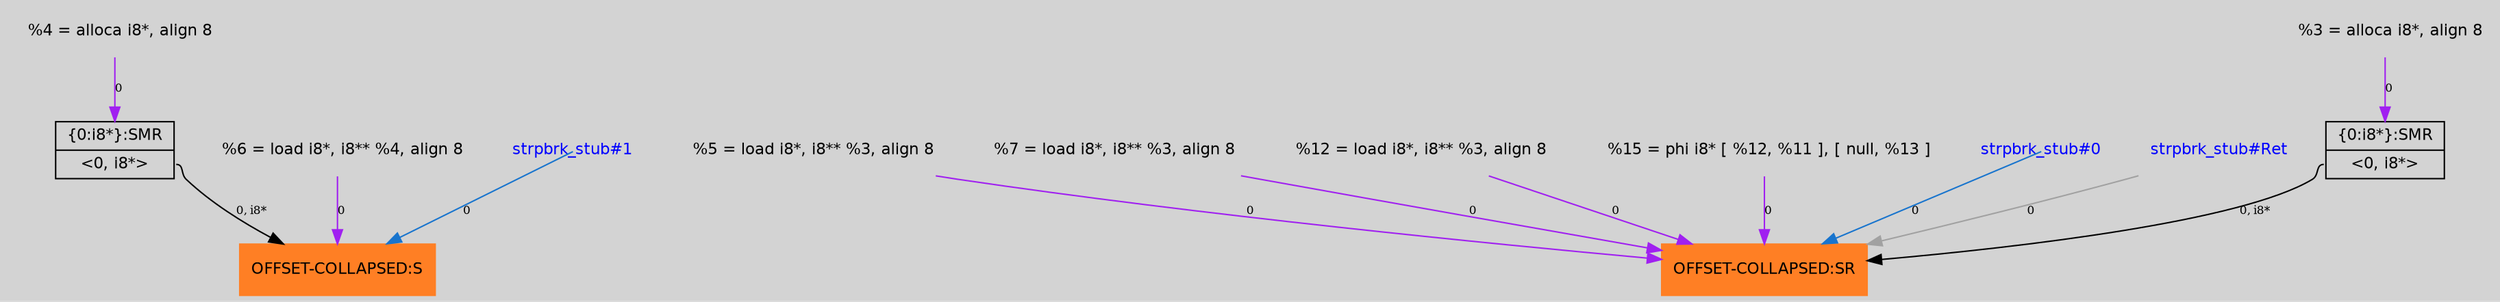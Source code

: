digraph unnamed {
	graph [center=true, ratio=true, bgcolor=lightgray, fontname=Helvetica];
	node  [fontname=Helvetica, fontsize=11];

	Node0x2f2de20 [shape=record,color=chocolate1, style=filled,label="{OFFSET-COLLAPSED:S}"];
	Node0x2f2e1b0 [shape=record,label="{\{0:i8*\}:SMR|{<s0>\<0, i8*\>}}"];
	Node0x2f2deb0 [shape=record,label="{\{0:i8*\}:SMR|{<s0>\<0, i8*\>}}"];
	Node0x2f30b20 [shape=record,color=chocolate1, style=filled,label="{OFFSET-COLLAPSED:SR}"];
	Node0x2f19c68 [shape=plaintext, label ="  %6 = load i8*, i8** %4, align 8"];
	Node0x2f19c68 -> Node0x2f2de20[arrowtail=tee,label="0",fontsize=8,color=purple];
	Node0x2f19838 [shape=plaintext, label ="  %4 = alloca i8*, align 8"];
	Node0x2f19838 -> Node0x2f2deb0[arrowtail=tee,label="0",fontsize=8,color=purple];
	Node0x2f199e8 [shape=plaintext, label ="  %5 = load i8*, i8** %3, align 8"];
	Node0x2f199e8 -> Node0x2f30b20[arrowtail=tee,label="0",fontsize=8,color=purple];
	Node0x2f19d98 [shape=plaintext, label ="  %7 = load i8*, i8** %3, align 8"];
	Node0x2f19d98 -> Node0x2f30b20[arrowtail=tee,label="0",fontsize=8,color=purple];
	Node0x2f1a0d8 [shape=plaintext, label ="  %12 = load i8*, i8** %3, align 8"];
	Node0x2f1a0d8 -> Node0x2f30b20[arrowtail=tee,label="0",fontsize=8,color=purple];
	Node0x2f197b8 [shape=plaintext, label ="  %15 = phi i8* [ %12, %11 ], [ null, %13 ]"];
	Node0x2f197b8 -> Node0x2f30b20[arrowtail=tee,label="0",fontsize=8,color=purple];
	Node0x2f19318 [shape=plaintext, label ="  %3 = alloca i8*, align 8"];
	Node0x2f19318 -> Node0x2f2e1b0[arrowtail=tee,label="0",fontsize=8,color=purple];
	Node0x2f18da8 [shape=plaintext,fontcolor=blue, label ="strpbrk_stub#1"];
	Node0x2f18da8 -> Node0x2f2de20[tailclip=false,color=dodgerblue3,label="0",fontsize=8];
	Node0x2f18d80 [shape=plaintext,fontcolor=blue, label ="strpbrk_stub#0"];
	Node0x2f18d80 -> Node0x2f30b20[tailclip=false,color=dodgerblue3,label="0",fontsize=8];
	Node0x2f18c98 [shape=plaintext,fontcolor=blue, label ="strpbrk_stub#Ret"];
	Node0x2f18c98 -> Node0x2f30b20[arrowtail=tee,color=gray63,label="0",fontsize=8];
	Node0x2f2e1b0:s0 -> Node0x2f30b20[arrowtail=tee,label="0, i8*",fontsize=8];
	Node0x2f2deb0:s0 -> Node0x2f2de20[arrowtail=tee,label="0, i8*",fontsize=8];
}
